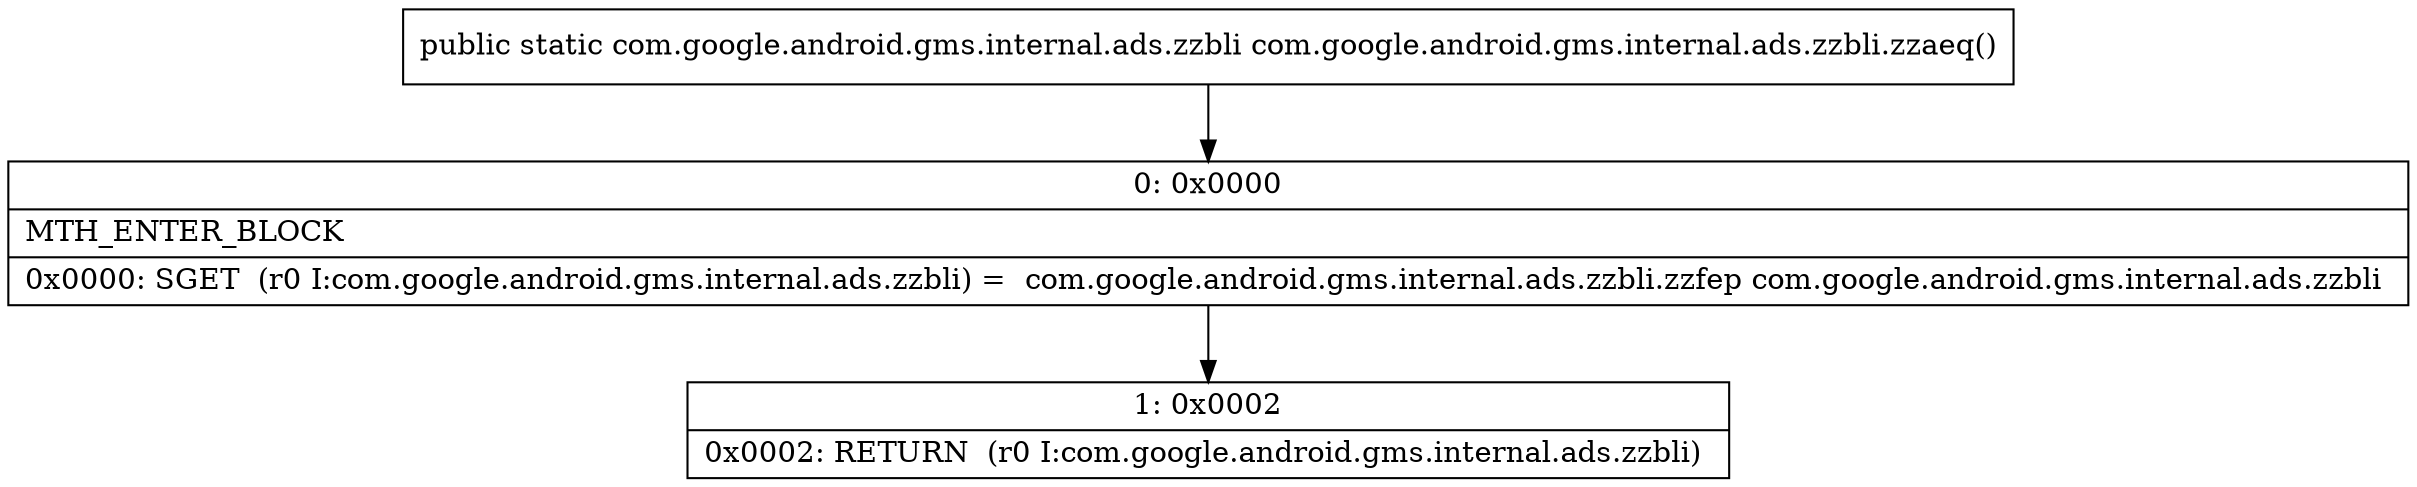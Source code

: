 digraph "CFG forcom.google.android.gms.internal.ads.zzbli.zzaeq()Lcom\/google\/android\/gms\/internal\/ads\/zzbli;" {
Node_0 [shape=record,label="{0\:\ 0x0000|MTH_ENTER_BLOCK\l|0x0000: SGET  (r0 I:com.google.android.gms.internal.ads.zzbli) =  com.google.android.gms.internal.ads.zzbli.zzfep com.google.android.gms.internal.ads.zzbli \l}"];
Node_1 [shape=record,label="{1\:\ 0x0002|0x0002: RETURN  (r0 I:com.google.android.gms.internal.ads.zzbli) \l}"];
MethodNode[shape=record,label="{public static com.google.android.gms.internal.ads.zzbli com.google.android.gms.internal.ads.zzbli.zzaeq() }"];
MethodNode -> Node_0;
Node_0 -> Node_1;
}

